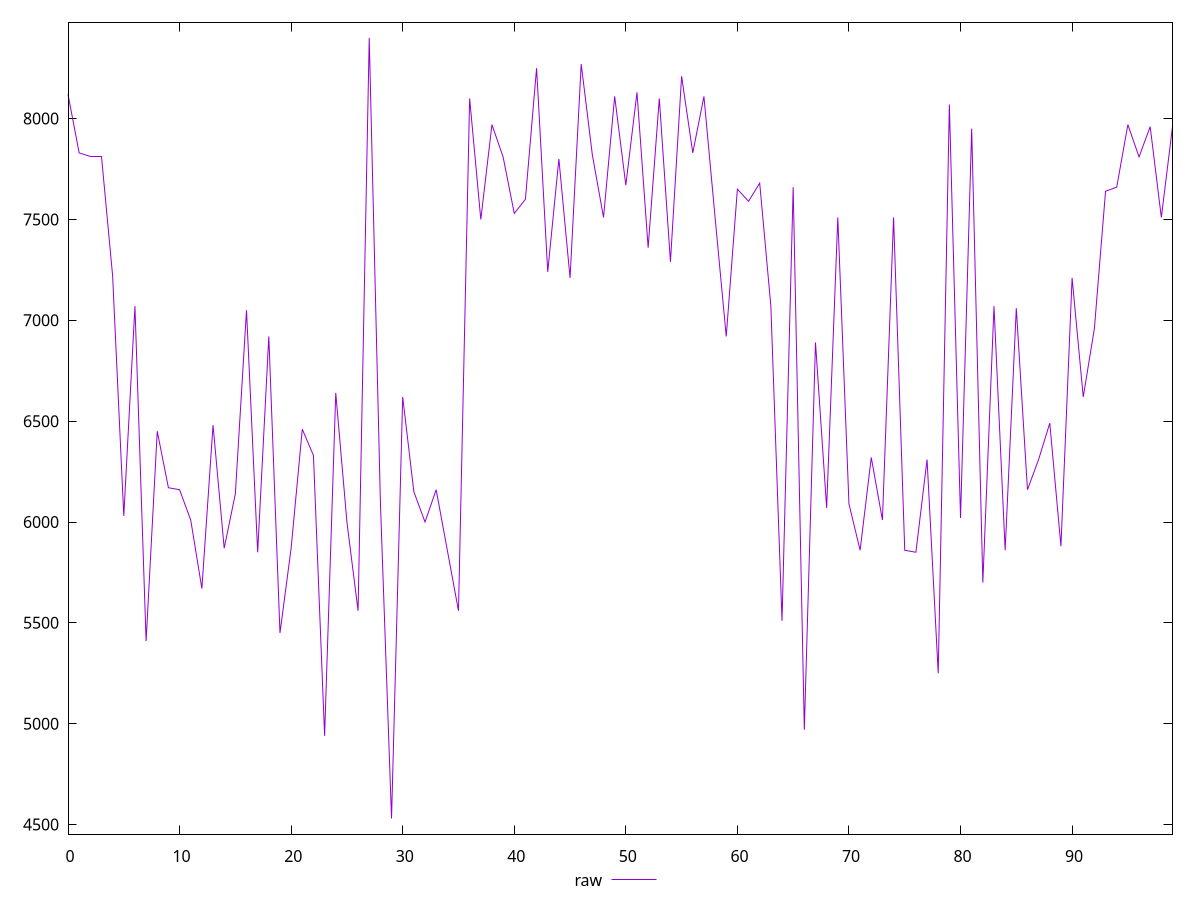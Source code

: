 reset

$raw <<EOF
0 8120
1 7830
2 7810
3 7810
4 7220
5 6030
6 7070
7 5410
8 6450
9 6170
10 6160
11 6010
12 5670
13 6480
14 5870
15 6140
16 7050
17 5850
18 6920
19 5450
20 5870
21 6460
22 6330
23 4940
24 6640
25 6000
26 5560
27 8400
28 6100
29 4530
30 6620
31 6150
32 6000
33 6160
34 5860
35 5560
36 8100
37 7500
38 7970
39 7810
40 7530
41 7600
42 8250
43 7240
44 7800
45 7210
46 8270
47 7820
48 7510
49 8110
50 7670
51 8130
52 7360
53 8100
54 7290
55 8210
56 7830
57 8110
58 7510
59 6920
60 7650
61 7590
62 7680
63 7070
64 5510
65 7660
66 4970
67 6890
68 6070
69 7510
70 6090
71 5860
72 6320
73 6010
74 7510
75 5860
76 5850
77 6310
78 5250
79 8070
80 6020
81 7950
82 5700
83 7070
84 5860
85 7060
86 6160
87 6310
88 6490
89 5880
90 7210
91 6620
92 6960
93 7640
94 7660
95 7970
96 7810
97 7960
98 7510
99 7960
EOF

set key outside below
set xrange [0:99]
set yrange [4452.6:8477.4]
set trange [4452.6:8477.4]
set terminal svg size 640, 500 enhanced background rgb 'white'
set output "reprap/uses-http2/samples/pages+cached+noexternal+nomedia+nocss+nojs/raw/values.svg"

plot $raw title "raw" with line

reset
